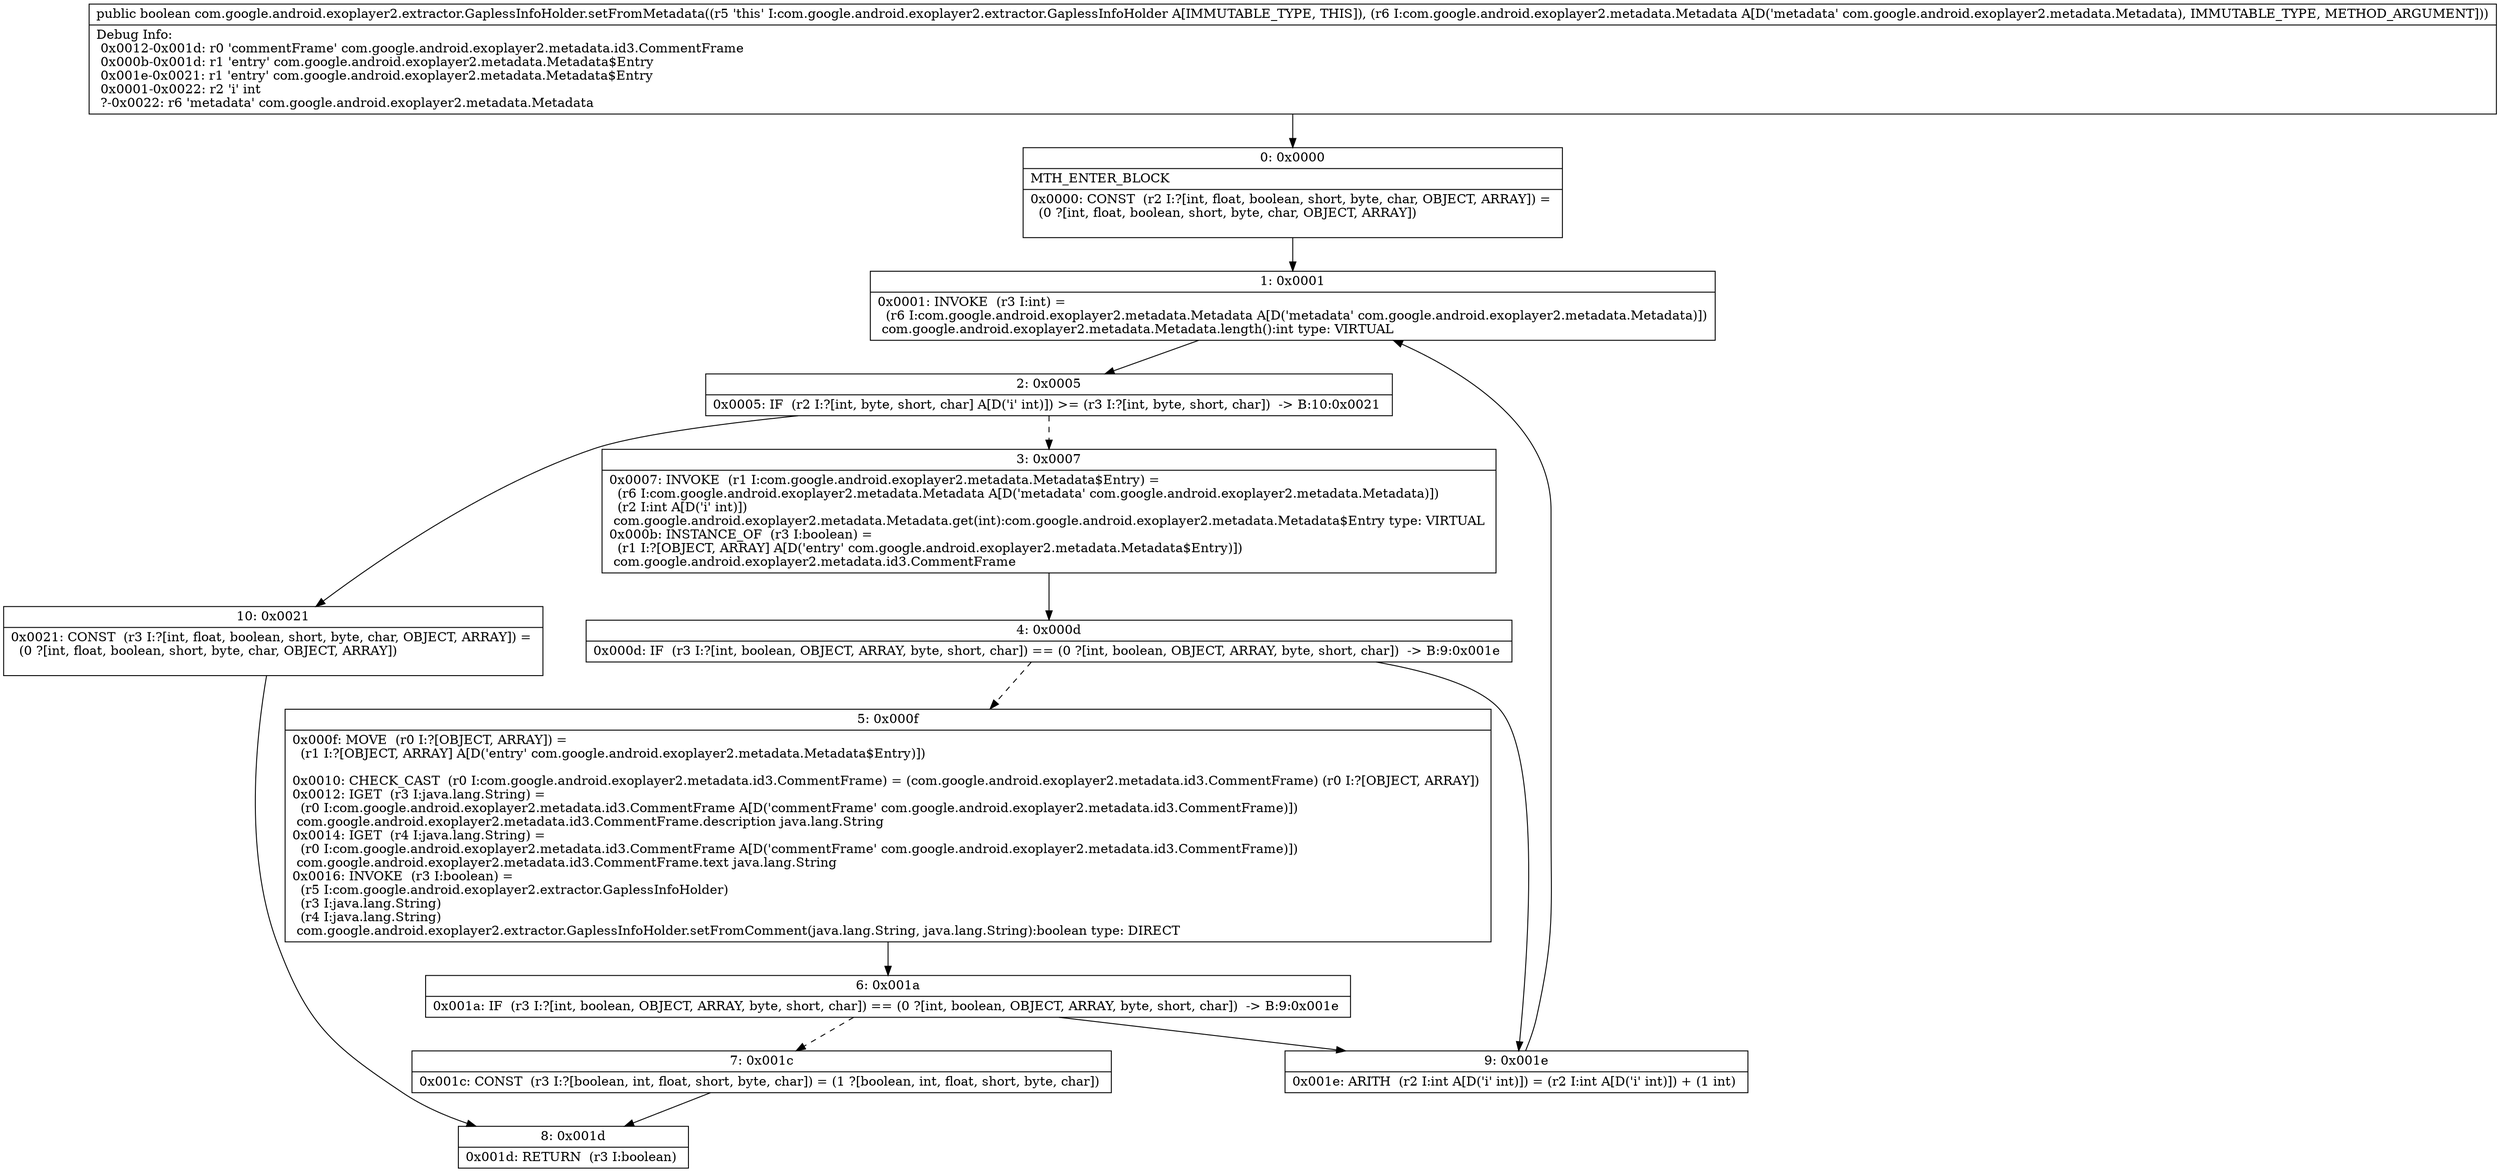 digraph "CFG forcom.google.android.exoplayer2.extractor.GaplessInfoHolder.setFromMetadata(Lcom\/google\/android\/exoplayer2\/metadata\/Metadata;)Z" {
Node_0 [shape=record,label="{0\:\ 0x0000|MTH_ENTER_BLOCK\l|0x0000: CONST  (r2 I:?[int, float, boolean, short, byte, char, OBJECT, ARRAY]) = \l  (0 ?[int, float, boolean, short, byte, char, OBJECT, ARRAY])\l \l}"];
Node_1 [shape=record,label="{1\:\ 0x0001|0x0001: INVOKE  (r3 I:int) = \l  (r6 I:com.google.android.exoplayer2.metadata.Metadata A[D('metadata' com.google.android.exoplayer2.metadata.Metadata)])\l com.google.android.exoplayer2.metadata.Metadata.length():int type: VIRTUAL \l}"];
Node_2 [shape=record,label="{2\:\ 0x0005|0x0005: IF  (r2 I:?[int, byte, short, char] A[D('i' int)]) \>= (r3 I:?[int, byte, short, char])  \-\> B:10:0x0021 \l}"];
Node_3 [shape=record,label="{3\:\ 0x0007|0x0007: INVOKE  (r1 I:com.google.android.exoplayer2.metadata.Metadata$Entry) = \l  (r6 I:com.google.android.exoplayer2.metadata.Metadata A[D('metadata' com.google.android.exoplayer2.metadata.Metadata)])\l  (r2 I:int A[D('i' int)])\l com.google.android.exoplayer2.metadata.Metadata.get(int):com.google.android.exoplayer2.metadata.Metadata$Entry type: VIRTUAL \l0x000b: INSTANCE_OF  (r3 I:boolean) = \l  (r1 I:?[OBJECT, ARRAY] A[D('entry' com.google.android.exoplayer2.metadata.Metadata$Entry)])\l com.google.android.exoplayer2.metadata.id3.CommentFrame \l}"];
Node_4 [shape=record,label="{4\:\ 0x000d|0x000d: IF  (r3 I:?[int, boolean, OBJECT, ARRAY, byte, short, char]) == (0 ?[int, boolean, OBJECT, ARRAY, byte, short, char])  \-\> B:9:0x001e \l}"];
Node_5 [shape=record,label="{5\:\ 0x000f|0x000f: MOVE  (r0 I:?[OBJECT, ARRAY]) = \l  (r1 I:?[OBJECT, ARRAY] A[D('entry' com.google.android.exoplayer2.metadata.Metadata$Entry)])\l \l0x0010: CHECK_CAST  (r0 I:com.google.android.exoplayer2.metadata.id3.CommentFrame) = (com.google.android.exoplayer2.metadata.id3.CommentFrame) (r0 I:?[OBJECT, ARRAY]) \l0x0012: IGET  (r3 I:java.lang.String) = \l  (r0 I:com.google.android.exoplayer2.metadata.id3.CommentFrame A[D('commentFrame' com.google.android.exoplayer2.metadata.id3.CommentFrame)])\l com.google.android.exoplayer2.metadata.id3.CommentFrame.description java.lang.String \l0x0014: IGET  (r4 I:java.lang.String) = \l  (r0 I:com.google.android.exoplayer2.metadata.id3.CommentFrame A[D('commentFrame' com.google.android.exoplayer2.metadata.id3.CommentFrame)])\l com.google.android.exoplayer2.metadata.id3.CommentFrame.text java.lang.String \l0x0016: INVOKE  (r3 I:boolean) = \l  (r5 I:com.google.android.exoplayer2.extractor.GaplessInfoHolder)\l  (r3 I:java.lang.String)\l  (r4 I:java.lang.String)\l com.google.android.exoplayer2.extractor.GaplessInfoHolder.setFromComment(java.lang.String, java.lang.String):boolean type: DIRECT \l}"];
Node_6 [shape=record,label="{6\:\ 0x001a|0x001a: IF  (r3 I:?[int, boolean, OBJECT, ARRAY, byte, short, char]) == (0 ?[int, boolean, OBJECT, ARRAY, byte, short, char])  \-\> B:9:0x001e \l}"];
Node_7 [shape=record,label="{7\:\ 0x001c|0x001c: CONST  (r3 I:?[boolean, int, float, short, byte, char]) = (1 ?[boolean, int, float, short, byte, char]) \l}"];
Node_8 [shape=record,label="{8\:\ 0x001d|0x001d: RETURN  (r3 I:boolean) \l}"];
Node_9 [shape=record,label="{9\:\ 0x001e|0x001e: ARITH  (r2 I:int A[D('i' int)]) = (r2 I:int A[D('i' int)]) + (1 int) \l}"];
Node_10 [shape=record,label="{10\:\ 0x0021|0x0021: CONST  (r3 I:?[int, float, boolean, short, byte, char, OBJECT, ARRAY]) = \l  (0 ?[int, float, boolean, short, byte, char, OBJECT, ARRAY])\l \l}"];
MethodNode[shape=record,label="{public boolean com.google.android.exoplayer2.extractor.GaplessInfoHolder.setFromMetadata((r5 'this' I:com.google.android.exoplayer2.extractor.GaplessInfoHolder A[IMMUTABLE_TYPE, THIS]), (r6 I:com.google.android.exoplayer2.metadata.Metadata A[D('metadata' com.google.android.exoplayer2.metadata.Metadata), IMMUTABLE_TYPE, METHOD_ARGUMENT]))  | Debug Info:\l  0x0012\-0x001d: r0 'commentFrame' com.google.android.exoplayer2.metadata.id3.CommentFrame\l  0x000b\-0x001d: r1 'entry' com.google.android.exoplayer2.metadata.Metadata$Entry\l  0x001e\-0x0021: r1 'entry' com.google.android.exoplayer2.metadata.Metadata$Entry\l  0x0001\-0x0022: r2 'i' int\l  ?\-0x0022: r6 'metadata' com.google.android.exoplayer2.metadata.Metadata\l}"];
MethodNode -> Node_0;
Node_0 -> Node_1;
Node_1 -> Node_2;
Node_2 -> Node_3[style=dashed];
Node_2 -> Node_10;
Node_3 -> Node_4;
Node_4 -> Node_5[style=dashed];
Node_4 -> Node_9;
Node_5 -> Node_6;
Node_6 -> Node_7[style=dashed];
Node_6 -> Node_9;
Node_7 -> Node_8;
Node_9 -> Node_1;
Node_10 -> Node_8;
}

